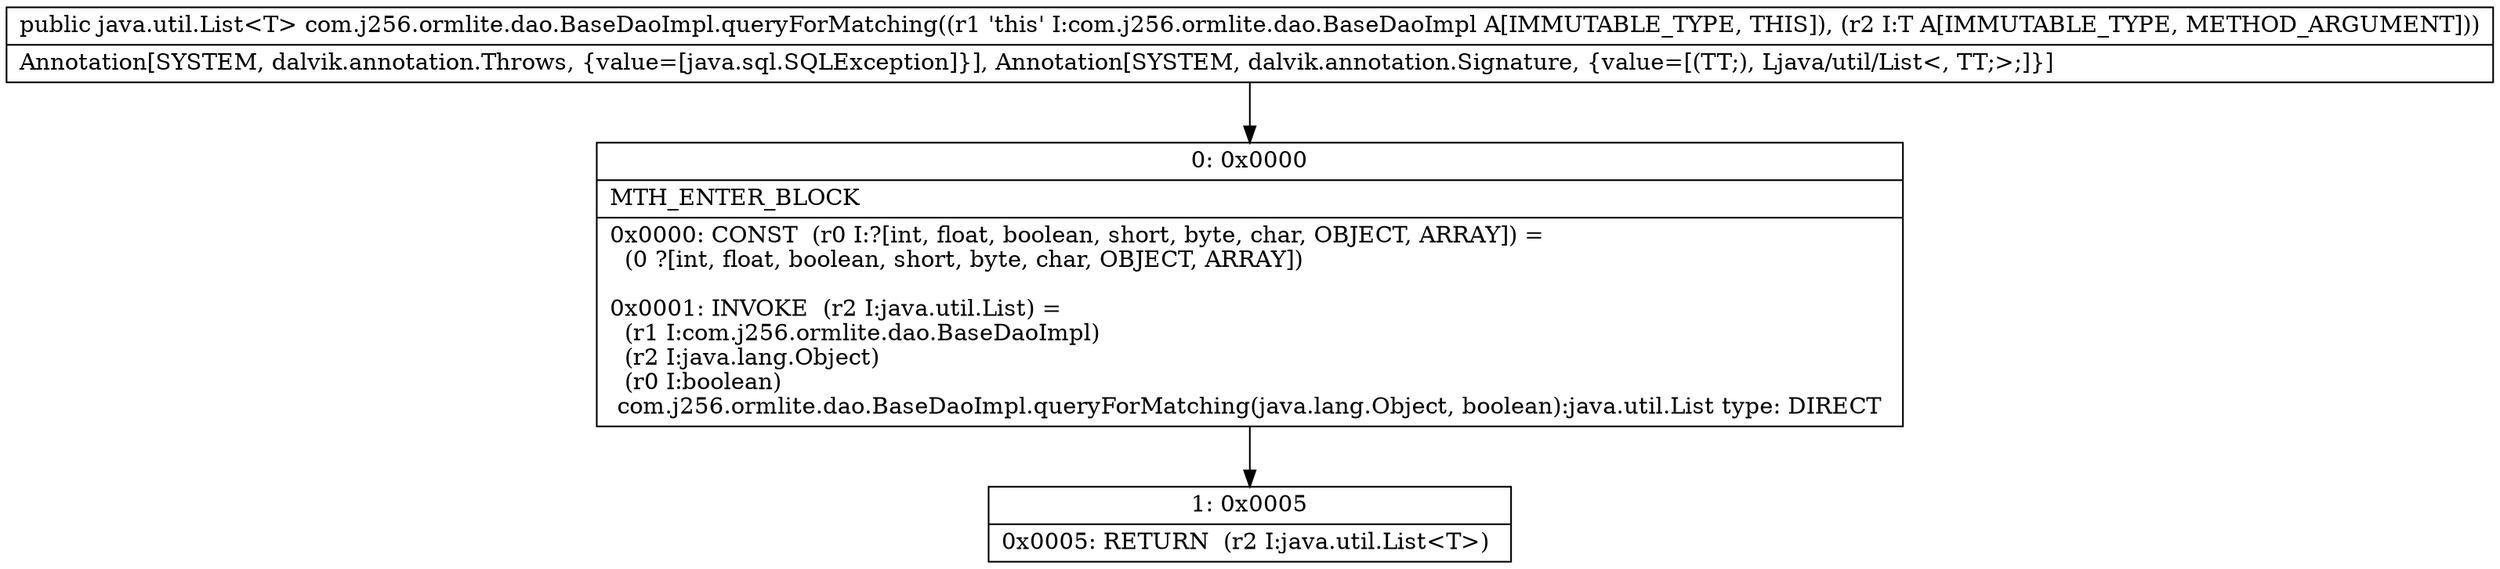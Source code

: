 digraph "CFG forcom.j256.ormlite.dao.BaseDaoImpl.queryForMatching(Ljava\/lang\/Object;)Ljava\/util\/List;" {
Node_0 [shape=record,label="{0\:\ 0x0000|MTH_ENTER_BLOCK\l|0x0000: CONST  (r0 I:?[int, float, boolean, short, byte, char, OBJECT, ARRAY]) = \l  (0 ?[int, float, boolean, short, byte, char, OBJECT, ARRAY])\l \l0x0001: INVOKE  (r2 I:java.util.List) = \l  (r1 I:com.j256.ormlite.dao.BaseDaoImpl)\l  (r2 I:java.lang.Object)\l  (r0 I:boolean)\l com.j256.ormlite.dao.BaseDaoImpl.queryForMatching(java.lang.Object, boolean):java.util.List type: DIRECT \l}"];
Node_1 [shape=record,label="{1\:\ 0x0005|0x0005: RETURN  (r2 I:java.util.List\<T\>) \l}"];
MethodNode[shape=record,label="{public java.util.List\<T\> com.j256.ormlite.dao.BaseDaoImpl.queryForMatching((r1 'this' I:com.j256.ormlite.dao.BaseDaoImpl A[IMMUTABLE_TYPE, THIS]), (r2 I:T A[IMMUTABLE_TYPE, METHOD_ARGUMENT]))  | Annotation[SYSTEM, dalvik.annotation.Throws, \{value=[java.sql.SQLException]\}], Annotation[SYSTEM, dalvik.annotation.Signature, \{value=[(TT;), Ljava\/util\/List\<, TT;\>;]\}]\l}"];
MethodNode -> Node_0;
Node_0 -> Node_1;
}

